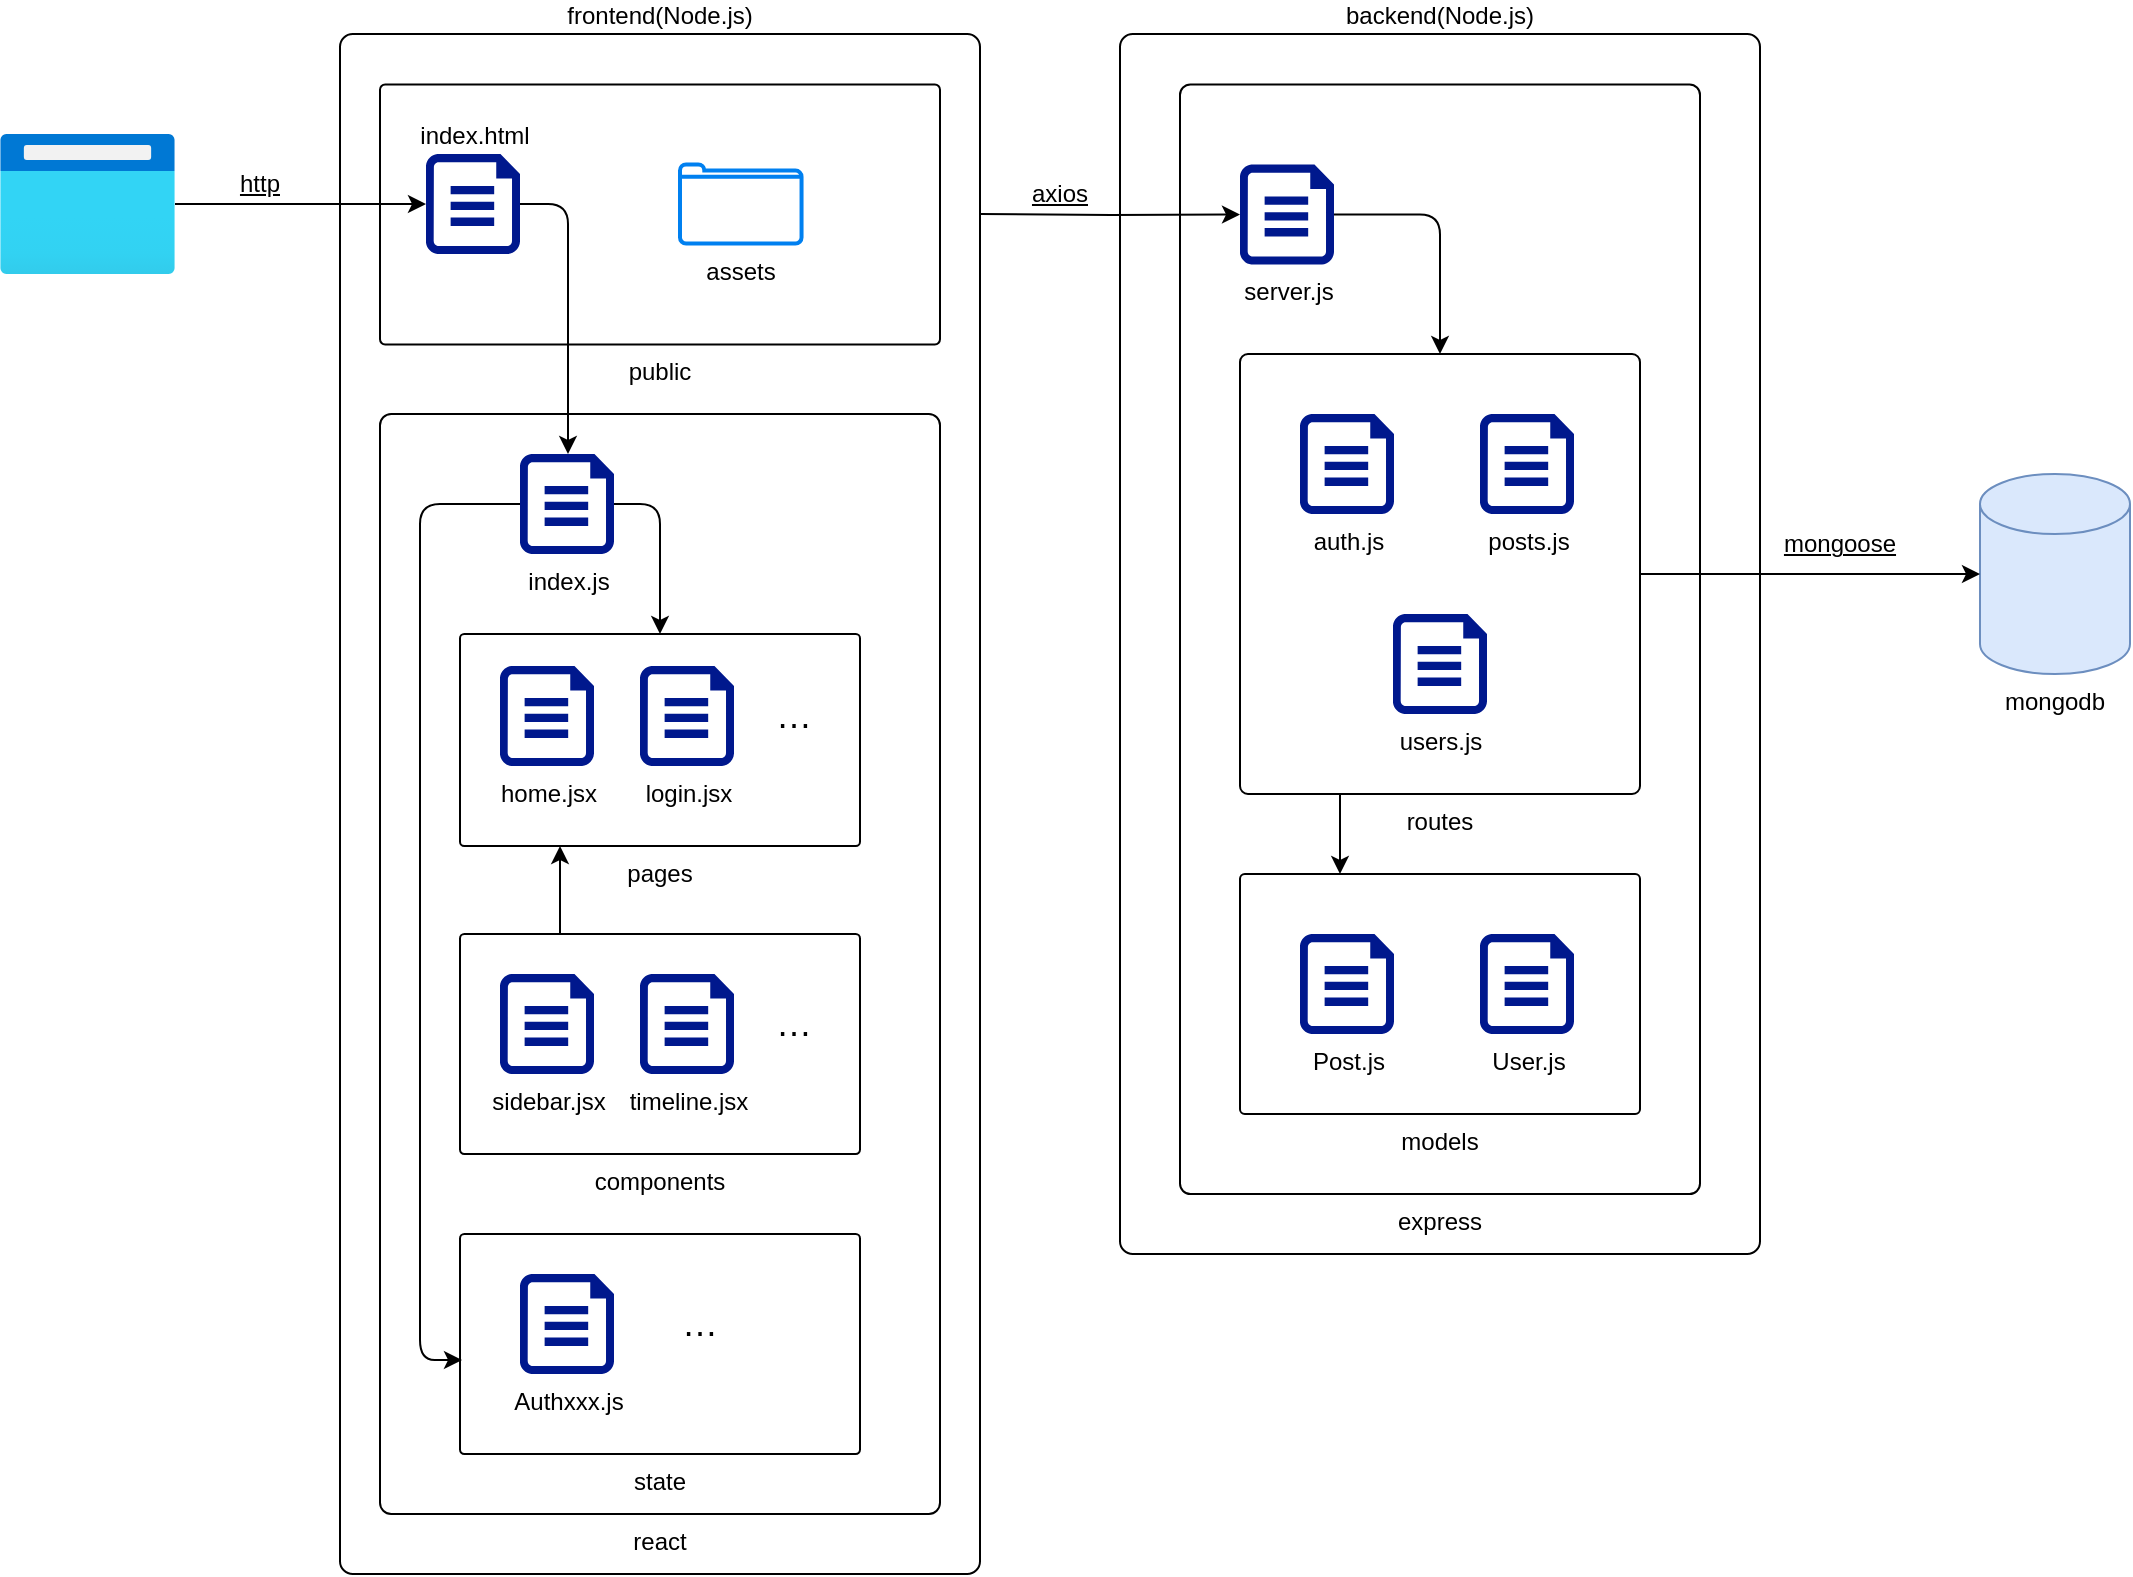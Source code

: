 <mxfile version="22.0.2" type="device">
  <diagram name="ページ1" id="sp-GEt_gsze2eoHTgXed">
    <mxGraphModel dx="1171" dy="868" grid="0" gridSize="10" guides="1" tooltips="1" connect="1" arrows="1" fold="1" page="1" pageScale="1" pageWidth="1169" pageHeight="827" math="0" shadow="0">
      <root>
        <mxCell id="0" />
        <mxCell id="1" parent="0" />
        <mxCell id="zGaoVaXDbv3IWVruUUe7-1" value="frontend(Node.js)" style="rounded=1;whiteSpace=wrap;html=1;arcSize=2;fillColor=none;labelPosition=center;verticalLabelPosition=top;align=center;verticalAlign=bottom;" parent="1" vertex="1">
          <mxGeometry x="220" y="30" width="320" height="770" as="geometry" />
        </mxCell>
        <mxCell id="zGaoVaXDbv3IWVruUUe7-2" value="backend(Node.js)" style="rounded=1;whiteSpace=wrap;html=1;arcSize=2;fillColor=none;labelPosition=center;verticalLabelPosition=top;align=center;verticalAlign=bottom;" parent="1" vertex="1">
          <mxGeometry x="610" y="30" width="320" height="610" as="geometry" />
        </mxCell>
        <mxCell id="zGaoVaXDbv3IWVruUUe7-3" value="mongodb" style="shape=cylinder3;whiteSpace=wrap;html=1;boundedLbl=1;backgroundOutline=1;size=15;labelPosition=center;verticalLabelPosition=bottom;align=center;verticalAlign=top;fillColor=#dae8fc;strokeColor=#6c8ebf;" parent="1" vertex="1">
          <mxGeometry x="1040" y="250" width="75" height="100" as="geometry" />
        </mxCell>
        <mxCell id="zGaoVaXDbv3IWVruUUe7-7" style="edgeStyle=orthogonalEdgeStyle;rounded=0;orthogonalLoop=1;jettySize=auto;html=1;entryX=0;entryY=0.5;entryDx=0;entryDy=0;entryPerimeter=0;" parent="1" target="zGaoVaXDbv3IWVruUUe7-22" edge="1">
          <mxGeometry relative="1" as="geometry">
            <mxPoint x="540" y="120" as="sourcePoint" />
          </mxGeometry>
        </mxCell>
        <mxCell id="zGaoVaXDbv3IWVruUUe7-4" value="react" style="rounded=1;whiteSpace=wrap;html=1;arcSize=2;fillColor=none;labelPosition=center;verticalLabelPosition=bottom;align=center;verticalAlign=top;" parent="1" vertex="1">
          <mxGeometry x="240" y="220" width="280" height="550" as="geometry" />
        </mxCell>
        <mxCell id="zGaoVaXDbv3IWVruUUe7-5" value="express" style="rounded=1;whiteSpace=wrap;html=1;arcSize=2;fillColor=none;labelPosition=center;verticalLabelPosition=bottom;align=center;verticalAlign=top;" parent="1" vertex="1">
          <mxGeometry x="640" y="55.25" width="260" height="554.75" as="geometry" />
        </mxCell>
        <mxCell id="zGaoVaXDbv3IWVruUUe7-11" style="edgeStyle=orthogonalEdgeStyle;rounded=0;orthogonalLoop=1;jettySize=auto;html=1;entryX=0;entryY=0.5;entryDx=0;entryDy=0;entryPerimeter=0;" parent="1" source="zGaoVaXDbv3IWVruUUe7-6" target="zGaoVaXDbv3IWVruUUe7-18" edge="1">
          <mxGeometry relative="1" as="geometry" />
        </mxCell>
        <mxCell id="zGaoVaXDbv3IWVruUUe7-6" value="" style="image;aspect=fixed;html=1;points=[];align=center;fontSize=12;image=img/lib/azure2/general/Browser.svg;" parent="1" vertex="1">
          <mxGeometry x="50" y="80" width="87.5" height="70" as="geometry" />
        </mxCell>
        <mxCell id="zGaoVaXDbv3IWVruUUe7-8" value="axios" style="text;html=1;strokeColor=none;fillColor=none;align=center;verticalAlign=middle;whiteSpace=wrap;rounded=0;fontStyle=4" parent="1" vertex="1">
          <mxGeometry x="550" y="95.25" width="60" height="30" as="geometry" />
        </mxCell>
        <mxCell id="zGaoVaXDbv3IWVruUUe7-9" style="edgeStyle=orthogonalEdgeStyle;rounded=0;orthogonalLoop=1;jettySize=auto;html=1;entryX=0;entryY=0.5;entryDx=0;entryDy=0;entryPerimeter=0;" parent="1" source="zGaoVaXDbv3IWVruUUe7-14" target="zGaoVaXDbv3IWVruUUe7-3" edge="1">
          <mxGeometry relative="1" as="geometry" />
        </mxCell>
        <mxCell id="zGaoVaXDbv3IWVruUUe7-10" value="mongoose" style="text;html=1;strokeColor=none;fillColor=none;align=center;verticalAlign=middle;whiteSpace=wrap;rounded=0;fontStyle=4" parent="1" vertex="1">
          <mxGeometry x="940" y="270" width="60" height="30" as="geometry" />
        </mxCell>
        <mxCell id="zGaoVaXDbv3IWVruUUe7-12" value="http" style="text;html=1;strokeColor=none;fillColor=none;align=center;verticalAlign=middle;whiteSpace=wrap;rounded=0;fontStyle=4" parent="1" vertex="1">
          <mxGeometry x="150" y="90" width="60" height="30" as="geometry" />
        </mxCell>
        <mxCell id="zGaoVaXDbv3IWVruUUe7-13" value="models" style="rounded=1;whiteSpace=wrap;html=1;arcSize=2;fillColor=none;labelPosition=center;verticalLabelPosition=bottom;align=center;verticalAlign=top;" parent="1" vertex="1">
          <mxGeometry x="670" y="450" width="200" height="120" as="geometry" />
        </mxCell>
        <mxCell id="E5uW-iy9DgIqHRnacTHp-4" style="edgeStyle=orthogonalEdgeStyle;rounded=0;orthogonalLoop=1;jettySize=auto;html=1;exitX=0.25;exitY=1;exitDx=0;exitDy=0;entryX=0.25;entryY=0;entryDx=0;entryDy=0;" edge="1" parent="1" source="zGaoVaXDbv3IWVruUUe7-14" target="zGaoVaXDbv3IWVruUUe7-13">
          <mxGeometry relative="1" as="geometry" />
        </mxCell>
        <mxCell id="zGaoVaXDbv3IWVruUUe7-14" value="routes" style="rounded=1;whiteSpace=wrap;html=1;arcSize=2;fillColor=none;labelPosition=center;verticalLabelPosition=bottom;align=center;verticalAlign=top;" parent="1" vertex="1">
          <mxGeometry x="670" y="190" width="200" height="220" as="geometry" />
        </mxCell>
        <mxCell id="zGaoVaXDbv3IWVruUUe7-15" value="pages" style="rounded=1;whiteSpace=wrap;html=1;arcSize=2;fillColor=none;labelPosition=center;verticalLabelPosition=bottom;align=center;verticalAlign=top;" parent="1" vertex="1">
          <mxGeometry x="280" y="330" width="200" height="106" as="geometry" />
        </mxCell>
        <mxCell id="zGaoVaXDbv3IWVruUUe7-16" value="public" style="rounded=1;whiteSpace=wrap;html=1;arcSize=2;fillColor=none;labelPosition=center;verticalLabelPosition=bottom;align=center;verticalAlign=top;" parent="1" vertex="1">
          <mxGeometry x="240" y="55.25" width="280" height="130" as="geometry" />
        </mxCell>
        <mxCell id="zGaoVaXDbv3IWVruUUe7-40" style="edgeStyle=orthogonalEdgeStyle;rounded=1;orthogonalLoop=1;jettySize=auto;html=1;exitX=1;exitY=0.5;exitDx=0;exitDy=0;exitPerimeter=0;" parent="1" source="zGaoVaXDbv3IWVruUUe7-18" target="zGaoVaXDbv3IWVruUUe7-39" edge="1">
          <mxGeometry relative="1" as="geometry">
            <Array as="points">
              <mxPoint x="334" y="115" />
            </Array>
          </mxGeometry>
        </mxCell>
        <mxCell id="zGaoVaXDbv3IWVruUUe7-18" value="index.html" style="sketch=0;aspect=fixed;pointerEvents=1;shadow=0;dashed=0;html=1;strokeColor=none;labelPosition=center;verticalLabelPosition=top;verticalAlign=bottom;align=center;fillColor=#00188D;shape=mxgraph.azure.file" parent="1" vertex="1">
          <mxGeometry x="263" y="90" width="47" height="50" as="geometry" />
        </mxCell>
        <mxCell id="zGaoVaXDbv3IWVruUUe7-19" value="assets" style="html=1;verticalLabelPosition=bottom;align=center;labelBackgroundColor=#ffffff;verticalAlign=top;strokeWidth=2;strokeColor=#0080F0;shadow=0;dashed=0;shape=mxgraph.ios7.icons.folder;" parent="1" vertex="1">
          <mxGeometry x="390" y="95.25" width="60.77" height="39.5" as="geometry" />
        </mxCell>
        <mxCell id="zGaoVaXDbv3IWVruUUe7-38" style="edgeStyle=orthogonalEdgeStyle;rounded=0;orthogonalLoop=1;jettySize=auto;html=1;exitX=0.25;exitY=0;exitDx=0;exitDy=0;entryX=0.25;entryY=1;entryDx=0;entryDy=0;" parent="1" source="zGaoVaXDbv3IWVruUUe7-20" target="zGaoVaXDbv3IWVruUUe7-15" edge="1">
          <mxGeometry relative="1" as="geometry" />
        </mxCell>
        <mxCell id="zGaoVaXDbv3IWVruUUe7-20" value="components" style="rounded=1;whiteSpace=wrap;html=1;arcSize=2;fillColor=none;labelPosition=center;verticalLabelPosition=bottom;align=center;verticalAlign=top;" parent="1" vertex="1">
          <mxGeometry x="280" y="480" width="200" height="110" as="geometry" />
        </mxCell>
        <mxCell id="zGaoVaXDbv3IWVruUUe7-21" value="state" style="rounded=1;whiteSpace=wrap;html=1;arcSize=2;fillColor=none;labelPosition=center;verticalLabelPosition=bottom;align=center;verticalAlign=top;" parent="1" vertex="1">
          <mxGeometry x="280" y="630" width="200" height="110" as="geometry" />
        </mxCell>
        <mxCell id="zGaoVaXDbv3IWVruUUe7-30" style="edgeStyle=orthogonalEdgeStyle;rounded=1;orthogonalLoop=1;jettySize=auto;html=1;exitX=1;exitY=0.5;exitDx=0;exitDy=0;exitPerimeter=0;" parent="1" source="zGaoVaXDbv3IWVruUUe7-22" target="zGaoVaXDbv3IWVruUUe7-14" edge="1">
          <mxGeometry relative="1" as="geometry" />
        </mxCell>
        <mxCell id="zGaoVaXDbv3IWVruUUe7-22" value="server.js" style="sketch=0;aspect=fixed;pointerEvents=1;shadow=0;dashed=0;html=1;strokeColor=none;labelPosition=center;verticalLabelPosition=bottom;verticalAlign=top;align=center;fillColor=#00188D;shape=mxgraph.azure.file" parent="1" vertex="1">
          <mxGeometry x="670" y="95.25" width="47" height="50" as="geometry" />
        </mxCell>
        <mxCell id="zGaoVaXDbv3IWVruUUe7-23" value="auth.js" style="sketch=0;aspect=fixed;pointerEvents=1;shadow=0;dashed=0;html=1;strokeColor=none;labelPosition=center;verticalLabelPosition=bottom;verticalAlign=top;align=center;fillColor=#00188D;shape=mxgraph.azure.file" parent="1" vertex="1">
          <mxGeometry x="700" y="220" width="47" height="50" as="geometry" />
        </mxCell>
        <mxCell id="zGaoVaXDbv3IWVruUUe7-24" value="posts.js" style="sketch=0;aspect=fixed;pointerEvents=1;shadow=0;dashed=0;html=1;strokeColor=none;labelPosition=center;verticalLabelPosition=bottom;verticalAlign=top;align=center;fillColor=#00188D;shape=mxgraph.azure.file" parent="1" vertex="1">
          <mxGeometry x="790" y="220" width="47" height="50" as="geometry" />
        </mxCell>
        <mxCell id="zGaoVaXDbv3IWVruUUe7-26" value="users.js" style="sketch=0;aspect=fixed;pointerEvents=1;shadow=0;dashed=0;html=1;strokeColor=none;labelPosition=center;verticalLabelPosition=bottom;verticalAlign=top;align=center;fillColor=#00188D;shape=mxgraph.azure.file" parent="1" vertex="1">
          <mxGeometry x="746.5" y="320" width="47" height="50" as="geometry" />
        </mxCell>
        <mxCell id="zGaoVaXDbv3IWVruUUe7-28" value="Post.js" style="sketch=0;aspect=fixed;pointerEvents=1;shadow=0;dashed=0;html=1;strokeColor=none;labelPosition=center;verticalLabelPosition=bottom;verticalAlign=top;align=center;fillColor=#00188D;shape=mxgraph.azure.file" parent="1" vertex="1">
          <mxGeometry x="700" y="480" width="47" height="50" as="geometry" />
        </mxCell>
        <mxCell id="zGaoVaXDbv3IWVruUUe7-29" value="User.js" style="sketch=0;aspect=fixed;pointerEvents=1;shadow=0;dashed=0;html=1;strokeColor=none;labelPosition=center;verticalLabelPosition=bottom;verticalAlign=top;align=center;fillColor=#00188D;shape=mxgraph.azure.file" parent="1" vertex="1">
          <mxGeometry x="790" y="480" width="47" height="50" as="geometry" />
        </mxCell>
        <mxCell id="zGaoVaXDbv3IWVruUUe7-32" value="home.jsx" style="sketch=0;aspect=fixed;pointerEvents=1;shadow=0;dashed=0;html=1;strokeColor=none;labelPosition=center;verticalLabelPosition=bottom;verticalAlign=top;align=center;fillColor=#00188D;shape=mxgraph.azure.file" parent="1" vertex="1">
          <mxGeometry x="300" y="346" width="47" height="50" as="geometry" />
        </mxCell>
        <mxCell id="zGaoVaXDbv3IWVruUUe7-33" value="login.jsx" style="sketch=0;aspect=fixed;pointerEvents=1;shadow=0;dashed=0;html=1;strokeColor=none;labelPosition=center;verticalLabelPosition=bottom;verticalAlign=top;align=center;fillColor=#00188D;shape=mxgraph.azure.file" parent="1" vertex="1">
          <mxGeometry x="370" y="346" width="47" height="50" as="geometry" />
        </mxCell>
        <mxCell id="zGaoVaXDbv3IWVruUUe7-34" value="…" style="text;html=1;strokeColor=none;fillColor=none;align=center;verticalAlign=middle;whiteSpace=wrap;rounded=0;fontSize=18;" parent="1" vertex="1">
          <mxGeometry x="417" y="356" width="60" height="30" as="geometry" />
        </mxCell>
        <mxCell id="zGaoVaXDbv3IWVruUUe7-35" value="sidebar.jsx" style="sketch=0;aspect=fixed;pointerEvents=1;shadow=0;dashed=0;html=1;strokeColor=none;labelPosition=center;verticalLabelPosition=bottom;verticalAlign=top;align=center;fillColor=#00188D;shape=mxgraph.azure.file" parent="1" vertex="1">
          <mxGeometry x="300" y="500" width="47" height="50" as="geometry" />
        </mxCell>
        <mxCell id="zGaoVaXDbv3IWVruUUe7-36" value="timeline.jsx" style="sketch=0;aspect=fixed;pointerEvents=1;shadow=0;dashed=0;html=1;strokeColor=none;labelPosition=center;verticalLabelPosition=bottom;verticalAlign=top;align=center;fillColor=#00188D;shape=mxgraph.azure.file" parent="1" vertex="1">
          <mxGeometry x="370" y="500" width="47" height="50" as="geometry" />
        </mxCell>
        <mxCell id="zGaoVaXDbv3IWVruUUe7-37" value="…" style="text;html=1;strokeColor=none;fillColor=none;align=center;verticalAlign=middle;whiteSpace=wrap;rounded=0;fontSize=18;" parent="1" vertex="1">
          <mxGeometry x="417" y="510" width="60" height="30" as="geometry" />
        </mxCell>
        <mxCell id="E5uW-iy9DgIqHRnacTHp-1" style="edgeStyle=orthogonalEdgeStyle;rounded=1;orthogonalLoop=1;jettySize=auto;html=1;exitX=1;exitY=0.5;exitDx=0;exitDy=0;exitPerimeter=0;entryX=0.5;entryY=0;entryDx=0;entryDy=0;" edge="1" parent="1" source="zGaoVaXDbv3IWVruUUe7-39" target="zGaoVaXDbv3IWVruUUe7-15">
          <mxGeometry relative="1" as="geometry">
            <Array as="points">
              <mxPoint x="380" y="265" />
            </Array>
          </mxGeometry>
        </mxCell>
        <mxCell id="zGaoVaXDbv3IWVruUUe7-39" value="index.js" style="sketch=0;aspect=fixed;pointerEvents=1;shadow=0;dashed=0;html=1;strokeColor=none;labelPosition=center;verticalLabelPosition=bottom;verticalAlign=top;align=center;fillColor=#00188D;shape=mxgraph.azure.file" parent="1" vertex="1">
          <mxGeometry x="310" y="240" width="47" height="50" as="geometry" />
        </mxCell>
        <mxCell id="zGaoVaXDbv3IWVruUUe7-41" value="Authxxx.js" style="sketch=0;aspect=fixed;pointerEvents=1;shadow=0;dashed=0;html=1;strokeColor=none;labelPosition=center;verticalLabelPosition=bottom;verticalAlign=top;align=center;fillColor=#00188D;shape=mxgraph.azure.file" parent="1" vertex="1">
          <mxGeometry x="310" y="650" width="47" height="50" as="geometry" />
        </mxCell>
        <mxCell id="zGaoVaXDbv3IWVruUUe7-42" value="…" style="text;html=1;strokeColor=none;fillColor=none;align=center;verticalAlign=middle;whiteSpace=wrap;rounded=0;fontSize=18;" parent="1" vertex="1">
          <mxGeometry x="370" y="660" width="60" height="30" as="geometry" />
        </mxCell>
        <mxCell id="E5uW-iy9DgIqHRnacTHp-2" style="edgeStyle=orthogonalEdgeStyle;rounded=1;orthogonalLoop=1;jettySize=auto;html=1;exitX=0;exitY=0.5;exitDx=0;exitDy=0;exitPerimeter=0;entryX=0.005;entryY=0.573;entryDx=0;entryDy=0;entryPerimeter=0;" edge="1" parent="1" source="zGaoVaXDbv3IWVruUUe7-39" target="zGaoVaXDbv3IWVruUUe7-21">
          <mxGeometry relative="1" as="geometry">
            <Array as="points">
              <mxPoint x="260" y="265" />
              <mxPoint x="260" y="693" />
            </Array>
          </mxGeometry>
        </mxCell>
      </root>
    </mxGraphModel>
  </diagram>
</mxfile>
